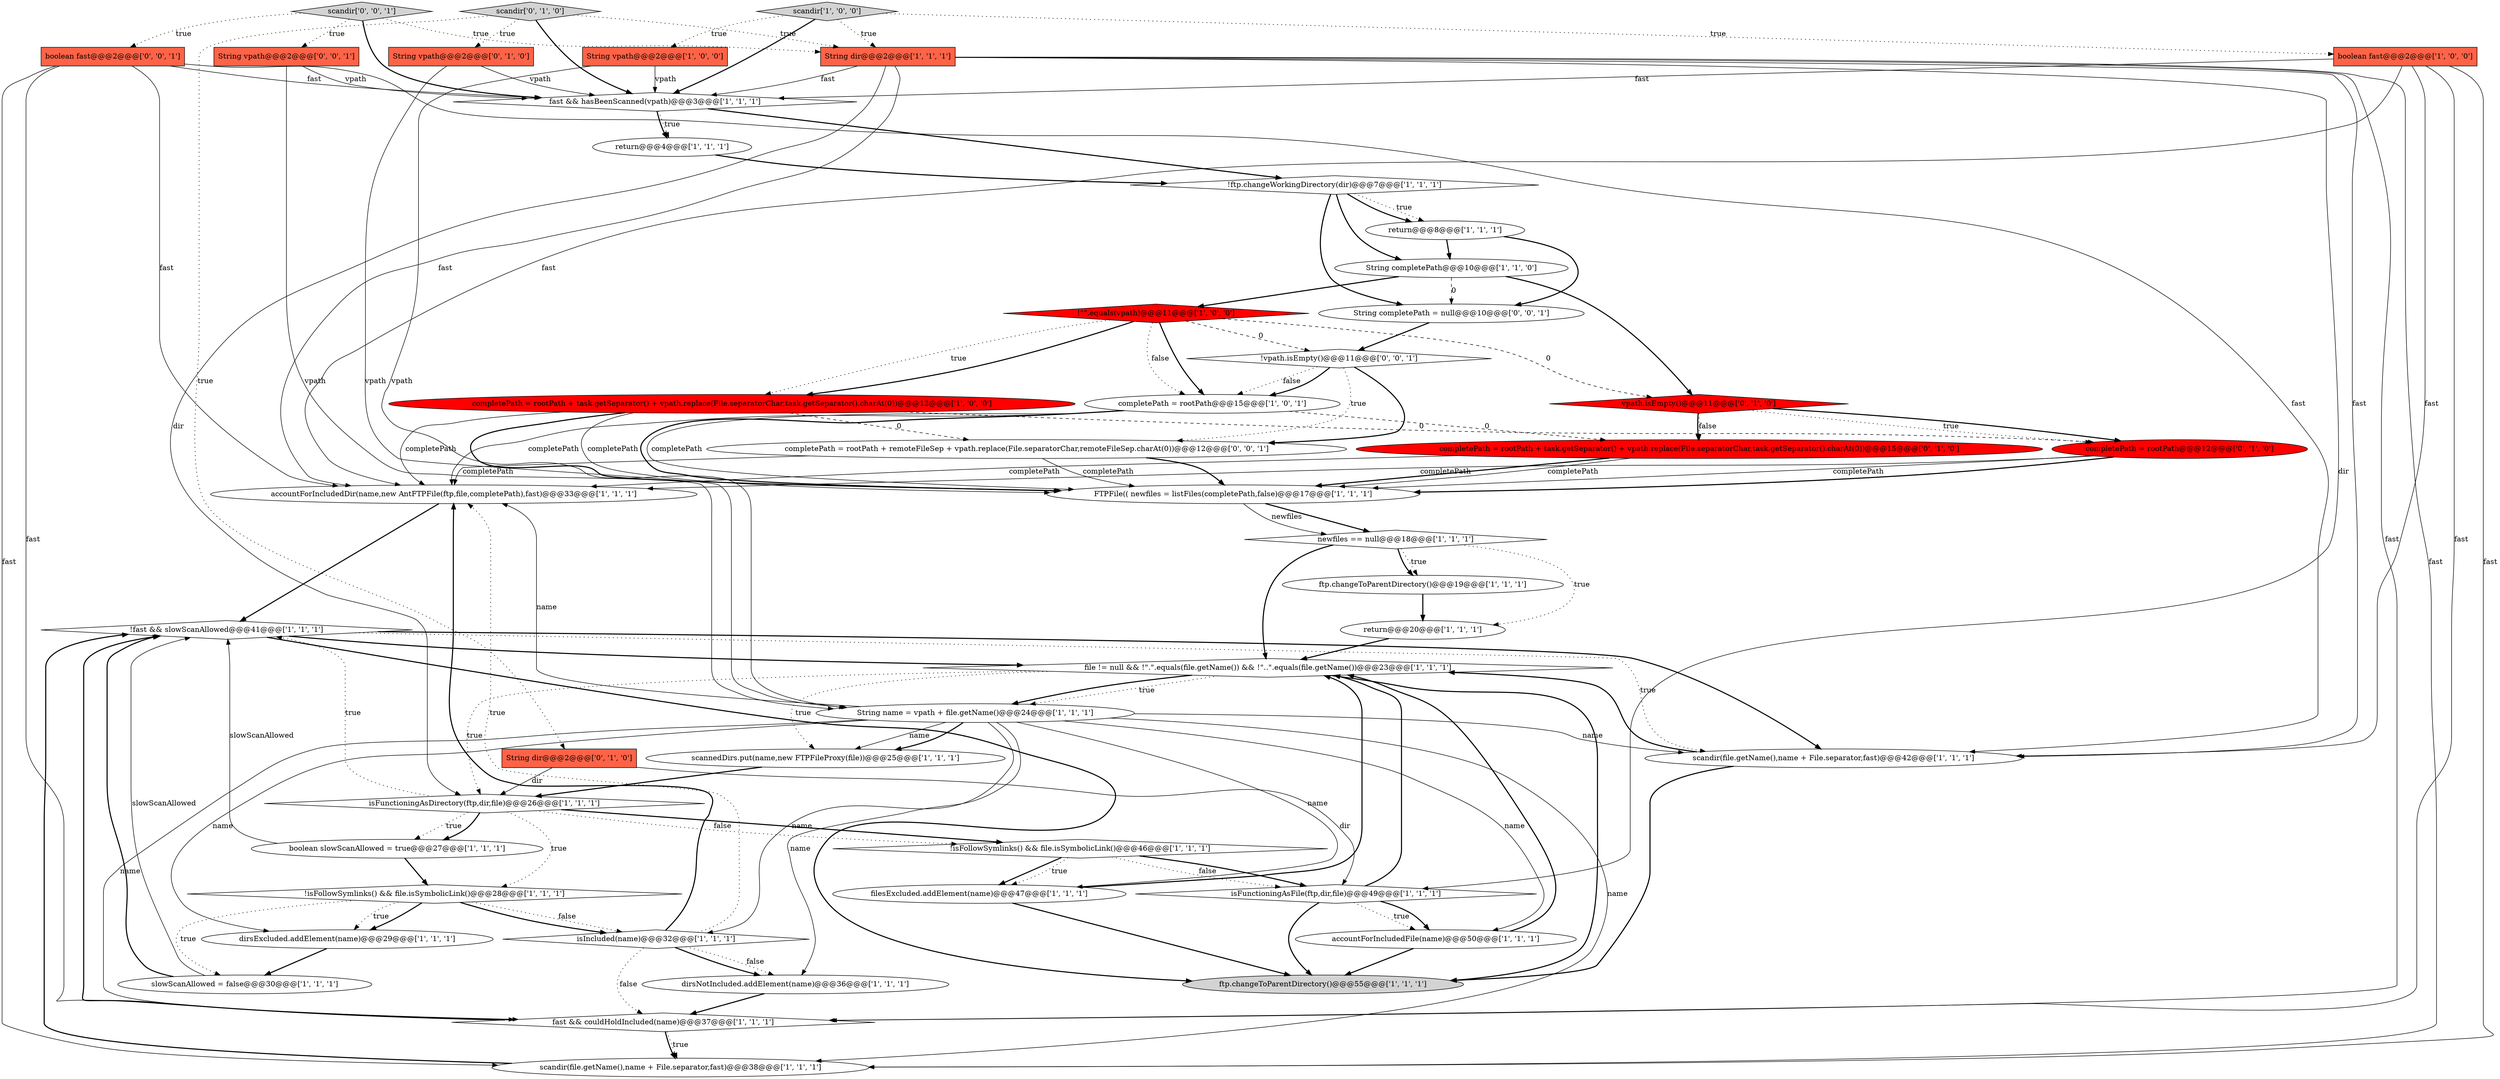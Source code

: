 digraph {
19 [style = filled, label = "completePath = rootPath + task.getSeparator() + vpath.replace(File.separatorChar,task.getSeparator().charAt(0))@@@12@@@['1', '0', '0']", fillcolor = red, shape = ellipse image = "AAA1AAABBB1BBB"];
2 [style = filled, label = "isFunctioningAsDirectory(ftp,dir,file)@@@26@@@['1', '1', '1']", fillcolor = white, shape = diamond image = "AAA0AAABBB1BBB"];
20 [style = filled, label = "!ftp.changeWorkingDirectory(dir)@@@7@@@['1', '1', '1']", fillcolor = white, shape = diamond image = "AAA0AAABBB1BBB"];
44 [style = filled, label = "scandir['0', '0', '1']", fillcolor = lightgray, shape = diamond image = "AAA0AAABBB3BBB"];
4 [style = filled, label = "boolean fast@@@2@@@['1', '0', '0']", fillcolor = tomato, shape = box image = "AAA0AAABBB1BBB"];
12 [style = filled, label = "dirsNotIncluded.addElement(name)@@@36@@@['1', '1', '1']", fillcolor = white, shape = ellipse image = "AAA0AAABBB1BBB"];
32 [style = filled, label = "scandir['1', '0', '0']", fillcolor = lightgray, shape = diamond image = "AAA0AAABBB1BBB"];
14 [style = filled, label = "String completePath@@@10@@@['1', '1', '0']", fillcolor = white, shape = ellipse image = "AAA0AAABBB1BBB"];
40 [style = filled, label = "completePath = rootPath@@@12@@@['0', '1', '0']", fillcolor = red, shape = ellipse image = "AAA1AAABBB2BBB"];
34 [style = filled, label = "scandir(file.getName(),name + File.separator,fast)@@@38@@@['1', '1', '1']", fillcolor = white, shape = ellipse image = "AAA0AAABBB1BBB"];
26 [style = filled, label = "String vpath@@@2@@@['1', '0', '0']", fillcolor = tomato, shape = box image = "AAA0AAABBB1BBB"];
10 [style = filled, label = "!isFollowSymlinks() && file.isSymbolicLink()@@@28@@@['1', '1', '1']", fillcolor = white, shape = diamond image = "AAA0AAABBB1BBB"];
35 [style = filled, label = "!isFollowSymlinks() && file.isSymbolicLink()@@@46@@@['1', '1', '1']", fillcolor = white, shape = diamond image = "AAA0AAABBB1BBB"];
11 [style = filled, label = "newfiles == null@@@18@@@['1', '1', '1']", fillcolor = white, shape = diamond image = "AAA0AAABBB1BBB"];
38 [style = filled, label = "vpath.isEmpty()@@@11@@@['0', '1', '0']", fillcolor = red, shape = diamond image = "AAA1AAABBB2BBB"];
17 [style = filled, label = "isFunctioningAsFile(ftp,dir,file)@@@49@@@['1', '1', '1']", fillcolor = white, shape = diamond image = "AAA0AAABBB1BBB"];
29 [style = filled, label = "String dir@@@2@@@['1', '1', '1']", fillcolor = tomato, shape = box image = "AAA0AAABBB1BBB"];
22 [style = filled, label = "scannedDirs.put(name,new FTPFileProxy(file))@@@25@@@['1', '1', '1']", fillcolor = white, shape = ellipse image = "AAA0AAABBB1BBB"];
5 [style = filled, label = "accountForIncludedDir(name,new AntFTPFile(ftp,file,completePath),fast)@@@33@@@['1', '1', '1']", fillcolor = white, shape = ellipse image = "AAA0AAABBB1BBB"];
43 [style = filled, label = "boolean fast@@@2@@@['0', '0', '1']", fillcolor = tomato, shape = box image = "AAA0AAABBB3BBB"];
27 [style = filled, label = "String name = vpath + file.getName()@@@24@@@['1', '1', '1']", fillcolor = white, shape = ellipse image = "AAA0AAABBB1BBB"];
24 [style = filled, label = "fast && couldHoldIncluded(name)@@@37@@@['1', '1', '1']", fillcolor = white, shape = diamond image = "AAA0AAABBB1BBB"];
33 [style = filled, label = "fast && hasBeenScanned(vpath)@@@3@@@['1', '1', '1']", fillcolor = white, shape = diamond image = "AAA0AAABBB1BBB"];
6 [style = filled, label = "FTPFile(( newfiles = listFiles(completePath,false)@@@17@@@['1', '1', '1']", fillcolor = white, shape = ellipse image = "AAA0AAABBB1BBB"];
47 [style = filled, label = "!vpath.isEmpty()@@@11@@@['0', '0', '1']", fillcolor = white, shape = diamond image = "AAA0AAABBB3BBB"];
45 [style = filled, label = "String vpath@@@2@@@['0', '0', '1']", fillcolor = tomato, shape = box image = "AAA0AAABBB3BBB"];
36 [style = filled, label = "String vpath@@@2@@@['0', '1', '0']", fillcolor = tomato, shape = box image = "AAA0AAABBB2BBB"];
8 [style = filled, label = "ftp.changeToParentDirectory()@@@19@@@['1', '1', '1']", fillcolor = white, shape = ellipse image = "AAA0AAABBB1BBB"];
46 [style = filled, label = "String completePath = null@@@10@@@['0', '0', '1']", fillcolor = white, shape = ellipse image = "AAA0AAABBB3BBB"];
7 [style = filled, label = "file != null && !\".\".equals(file.getName()) && !\"..\".equals(file.getName())@@@23@@@['1', '1', '1']", fillcolor = white, shape = diamond image = "AAA0AAABBB1BBB"];
41 [style = filled, label = "scandir['0', '1', '0']", fillcolor = lightgray, shape = diamond image = "AAA0AAABBB2BBB"];
15 [style = filled, label = "accountForIncludedFile(name)@@@50@@@['1', '1', '1']", fillcolor = white, shape = ellipse image = "AAA0AAABBB1BBB"];
37 [style = filled, label = "String dir@@@2@@@['0', '1', '0']", fillcolor = tomato, shape = box image = "AAA0AAABBB2BBB"];
39 [style = filled, label = "completePath = rootPath + task.getSeparator() + vpath.replace(File.separatorChar,task.getSeparator().charAt(0))@@@15@@@['0', '1', '0']", fillcolor = red, shape = ellipse image = "AAA1AAABBB2BBB"];
23 [style = filled, label = "filesExcluded.addElement(name)@@@47@@@['1', '1', '1']", fillcolor = white, shape = ellipse image = "AAA0AAABBB1BBB"];
31 [style = filled, label = "ftp.changeToParentDirectory()@@@55@@@['1', '1', '1']", fillcolor = lightgray, shape = ellipse image = "AAA0AAABBB1BBB"];
21 [style = filled, label = "completePath = rootPath@@@15@@@['1', '0', '1']", fillcolor = white, shape = ellipse image = "AAA0AAABBB1BBB"];
28 [style = filled, label = "return@@@4@@@['1', '1', '1']", fillcolor = white, shape = ellipse image = "AAA0AAABBB1BBB"];
0 [style = filled, label = "dirsExcluded.addElement(name)@@@29@@@['1', '1', '1']", fillcolor = white, shape = ellipse image = "AAA0AAABBB1BBB"];
30 [style = filled, label = "!\"\".equals(vpath)@@@11@@@['1', '0', '0']", fillcolor = red, shape = diamond image = "AAA1AAABBB1BBB"];
42 [style = filled, label = "completePath = rootPath + remoteFileSep + vpath.replace(File.separatorChar,remoteFileSep.charAt(0))@@@12@@@['0', '0', '1']", fillcolor = white, shape = ellipse image = "AAA0AAABBB3BBB"];
16 [style = filled, label = "slowScanAllowed = false@@@30@@@['1', '1', '1']", fillcolor = white, shape = ellipse image = "AAA0AAABBB1BBB"];
3 [style = filled, label = "return@@@20@@@['1', '1', '1']", fillcolor = white, shape = ellipse image = "AAA0AAABBB1BBB"];
25 [style = filled, label = "boolean slowScanAllowed = true@@@27@@@['1', '1', '1']", fillcolor = white, shape = ellipse image = "AAA0AAABBB1BBB"];
9 [style = filled, label = "scandir(file.getName(),name + File.separator,fast)@@@42@@@['1', '1', '1']", fillcolor = white, shape = ellipse image = "AAA0AAABBB1BBB"];
18 [style = filled, label = "return@@@8@@@['1', '1', '1']", fillcolor = white, shape = ellipse image = "AAA0AAABBB1BBB"];
13 [style = filled, label = "!fast && slowScanAllowed@@@41@@@['1', '1', '1']", fillcolor = white, shape = diamond image = "AAA0AAABBB1BBB"];
1 [style = filled, label = "isIncluded(name)@@@32@@@['1', '1', '1']", fillcolor = white, shape = diamond image = "AAA0AAABBB1BBB"];
1->5 [style = bold, label=""];
2->35 [style = bold, label=""];
40->6 [style = bold, label=""];
28->20 [style = bold, label=""];
33->28 [style = dotted, label="true"];
24->34 [style = bold, label=""];
43->34 [style = solid, label="fast"];
39->6 [style = bold, label=""];
7->31 [style = bold, label=""];
9->7 [style = bold, label=""];
38->39 [style = bold, label=""];
2->25 [style = dotted, label="true"];
41->36 [style = dotted, label="true"];
35->23 [style = bold, label=""];
41->29 [style = dotted, label="true"];
39->6 [style = solid, label="completePath"];
1->12 [style = dotted, label="false"];
17->15 [style = dotted, label="true"];
6->11 [style = bold, label=""];
38->39 [style = dotted, label="false"];
7->27 [style = dotted, label="true"];
20->18 [style = dotted, label="true"];
27->23 [style = solid, label="name"];
1->12 [style = bold, label=""];
18->46 [style = bold, label=""];
11->8 [style = dotted, label="true"];
25->10 [style = bold, label=""];
13->31 [style = bold, label=""];
2->25 [style = bold, label=""];
43->33 [style = solid, label="fast"];
10->16 [style = dotted, label="true"];
38->40 [style = dotted, label="true"];
2->10 [style = dotted, label="true"];
13->9 [style = dotted, label="true"];
10->1 [style = dotted, label="false"];
6->11 [style = solid, label="newfiles"];
21->5 [style = solid, label="completePath"];
14->30 [style = bold, label=""];
27->0 [style = solid, label="name"];
29->5 [style = solid, label="fast"];
29->9 [style = solid, label="fast"];
44->43 [style = dotted, label="true"];
33->28 [style = bold, label=""];
4->5 [style = solid, label="fast"];
30->19 [style = dotted, label="true"];
4->9 [style = solid, label="fast"];
14->38 [style = bold, label=""];
20->14 [style = bold, label=""];
27->22 [style = solid, label="name"];
27->9 [style = solid, label="name"];
19->6 [style = bold, label=""];
27->22 [style = bold, label=""];
47->21 [style = dotted, label="false"];
20->18 [style = bold, label=""];
37->17 [style = solid, label="dir"];
26->33 [style = solid, label="vpath"];
30->19 [style = bold, label=""];
42->5 [style = solid, label="completePath"];
3->7 [style = bold, label=""];
15->31 [style = bold, label=""];
24->34 [style = dotted, label="true"];
10->0 [style = bold, label=""];
47->42 [style = dotted, label="true"];
39->5 [style = solid, label="completePath"];
35->17 [style = bold, label=""];
17->15 [style = bold, label=""];
26->27 [style = solid, label="vpath"];
10->0 [style = dotted, label="true"];
11->8 [style = bold, label=""];
23->7 [style = bold, label=""];
43->5 [style = solid, label="fast"];
7->22 [style = dotted, label="true"];
36->33 [style = solid, label="vpath"];
10->1 [style = bold, label=""];
29->24 [style = solid, label="fast"];
44->29 [style = dotted, label="true"];
44->45 [style = dotted, label="true"];
24->13 [style = bold, label=""];
30->38 [style = dashed, label="0"];
23->31 [style = bold, label=""];
7->2 [style = dotted, label="true"];
0->16 [style = bold, label=""];
16->13 [style = bold, label=""];
22->2 [style = bold, label=""];
32->4 [style = dotted, label="true"];
47->42 [style = bold, label=""];
9->31 [style = bold, label=""];
8->3 [style = bold, label=""];
45->33 [style = solid, label="vpath"];
44->33 [style = bold, label=""];
43->9 [style = solid, label="fast"];
36->27 [style = solid, label="vpath"];
41->37 [style = dotted, label="true"];
12->24 [style = bold, label=""];
4->34 [style = solid, label="fast"];
14->46 [style = dashed, label="0"];
32->33 [style = bold, label=""];
1->24 [style = dotted, label="false"];
30->47 [style = dashed, label="0"];
21->39 [style = dashed, label="0"];
19->5 [style = solid, label="completePath"];
40->5 [style = solid, label="completePath"];
30->21 [style = bold, label=""];
27->34 [style = solid, label="name"];
29->34 [style = solid, label="fast"];
30->21 [style = dotted, label="false"];
35->17 [style = dotted, label="false"];
5->13 [style = bold, label=""];
21->6 [style = solid, label="completePath"];
27->15 [style = solid, label="name"];
32->29 [style = dotted, label="true"];
13->9 [style = bold, label=""];
41->33 [style = bold, label=""];
29->17 [style = solid, label="dir"];
29->2 [style = solid, label="dir"];
47->21 [style = bold, label=""];
38->40 [style = bold, label=""];
35->23 [style = dotted, label="true"];
11->3 [style = dotted, label="true"];
27->12 [style = solid, label="name"];
19->40 [style = dashed, label="0"];
19->42 [style = dashed, label="0"];
27->5 [style = solid, label="name"];
16->13 [style = solid, label="slowScanAllowed"];
33->20 [style = bold, label=""];
15->7 [style = bold, label=""];
21->6 [style = bold, label=""];
27->24 [style = solid, label="name"];
17->31 [style = bold, label=""];
43->24 [style = solid, label="fast"];
37->2 [style = solid, label="dir"];
34->13 [style = bold, label=""];
20->46 [style = bold, label=""];
4->24 [style = solid, label="fast"];
27->1 [style = solid, label="name"];
46->47 [style = bold, label=""];
17->7 [style = bold, label=""];
42->6 [style = solid, label="completePath"];
19->6 [style = solid, label="completePath"];
42->6 [style = bold, label=""];
45->27 [style = solid, label="vpath"];
13->7 [style = bold, label=""];
11->7 [style = bold, label=""];
4->33 [style = solid, label="fast"];
7->27 [style = bold, label=""];
25->13 [style = solid, label="slowScanAllowed"];
2->35 [style = dotted, label="false"];
32->26 [style = dotted, label="true"];
29->33 [style = solid, label="fast"];
40->6 [style = solid, label="completePath"];
18->14 [style = bold, label=""];
1->5 [style = dotted, label="true"];
2->13 [style = dotted, label="true"];
}
